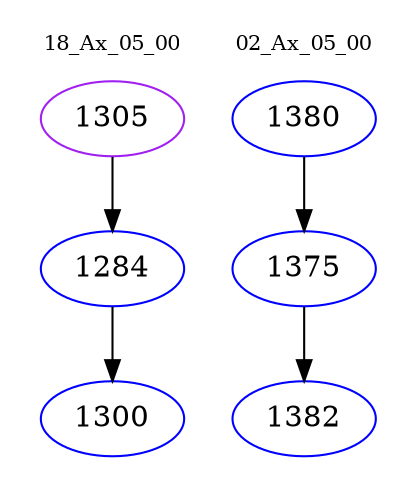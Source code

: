 digraph{
subgraph cluster_0 {
color = white
label = "18_Ax_05_00";
fontsize=10;
T0_1305 [label="1305", color="purple"]
T0_1305 -> T0_1284 [color="black"]
T0_1284 [label="1284", color="blue"]
T0_1284 -> T0_1300 [color="black"]
T0_1300 [label="1300", color="blue"]
}
subgraph cluster_1 {
color = white
label = "02_Ax_05_00";
fontsize=10;
T1_1380 [label="1380", color="blue"]
T1_1380 -> T1_1375 [color="black"]
T1_1375 [label="1375", color="blue"]
T1_1375 -> T1_1382 [color="black"]
T1_1382 [label="1382", color="blue"]
}
}
